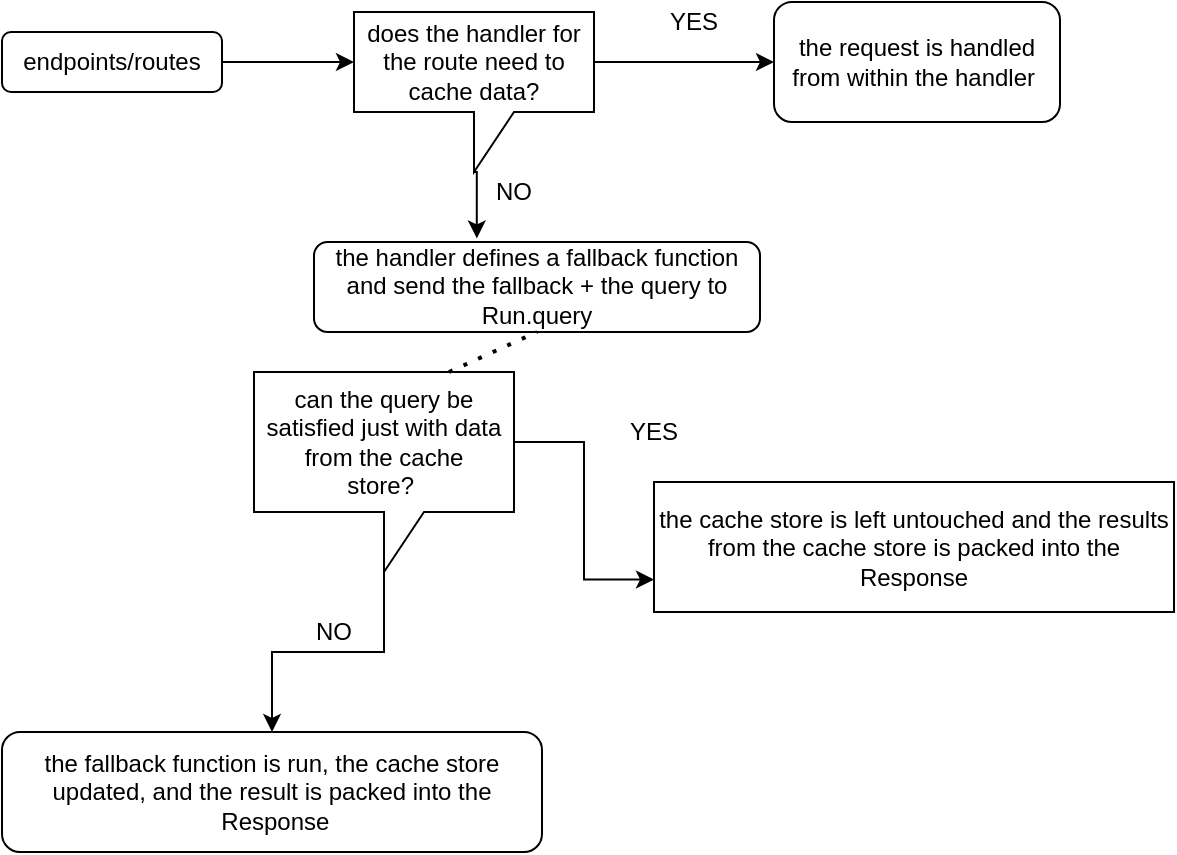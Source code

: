 <mxfile>
    <diagram id="2-HDLEft-S6ZbMlFVCvq" name="Page-1">
        <mxGraphModel dx="1054" dy="634" grid="1" gridSize="10" guides="1" tooltips="1" connect="1" arrows="1" fold="1" page="1" pageScale="1" pageWidth="827" pageHeight="1169" math="0" shadow="0">
            <root>
                <mxCell id="0"/>
                <mxCell id="1" parent="0"/>
                <mxCell id="13" style="edgeStyle=orthogonalEdgeStyle;rounded=0;orthogonalLoop=1;jettySize=auto;html=1;exitX=1;exitY=0.5;exitDx=0;exitDy=0;entryX=0;entryY=0;entryDx=0;entryDy=25;entryPerimeter=0;" edge="1" parent="1" source="2" target="11">
                    <mxGeometry relative="1" as="geometry"/>
                </mxCell>
                <mxCell id="2" value="endpoints/routes&lt;br&gt;" style="rounded=1;whiteSpace=wrap;html=1;" vertex="1" parent="1">
                    <mxGeometry x="121" y="105" width="110" height="30" as="geometry"/>
                </mxCell>
                <mxCell id="5" value="the request is handled from within the handler&amp;nbsp;" style="rounded=1;whiteSpace=wrap;html=1;" vertex="1" parent="1">
                    <mxGeometry x="507" y="90" width="143" height="60" as="geometry"/>
                </mxCell>
                <mxCell id="6" value="the handler defines a fallback function and send the fallback + the query to Run.query&lt;br&gt;" style="rounded=1;whiteSpace=wrap;html=1;perimeterSpacing=0;spacingTop=-1;" vertex="1" parent="1">
                    <mxGeometry x="277" y="210" width="223" height="45" as="geometry"/>
                </mxCell>
                <mxCell id="8" value="the cache store is left untouched and the results from the cache store is packed into the&lt;br&gt;Response" style="rounded=0;whiteSpace=wrap;html=1;" vertex="1" parent="1">
                    <mxGeometry x="447" y="330" width="260" height="65" as="geometry"/>
                </mxCell>
                <mxCell id="9" value="the fallback function is run, the cache store updated, and the result is packed into the&lt;br&gt;&amp;nbsp;Response" style="rounded=1;whiteSpace=wrap;html=1;" vertex="1" parent="1">
                    <mxGeometry x="121" y="455" width="270" height="60" as="geometry"/>
                </mxCell>
                <mxCell id="14" style="edgeStyle=orthogonalEdgeStyle;rounded=0;orthogonalLoop=1;jettySize=auto;html=1;exitX=0;exitY=0;exitDx=120;exitDy=25;exitPerimeter=0;entryX=0;entryY=0.5;entryDx=0;entryDy=0;" edge="1" parent="1" source="11" target="5">
                    <mxGeometry relative="1" as="geometry"/>
                </mxCell>
                <mxCell id="30" style="edgeStyle=orthogonalEdgeStyle;rounded=0;orthogonalLoop=1;jettySize=auto;html=1;exitX=0;exitY=0;exitDx=60;exitDy=80;exitPerimeter=0;entryX=0.365;entryY=-0.04;entryDx=0;entryDy=0;entryPerimeter=0;" edge="1" parent="1" source="11" target="6">
                    <mxGeometry relative="1" as="geometry"/>
                </mxCell>
                <mxCell id="11" value="&lt;span&gt;does the handler for the route need to cache data?&lt;/span&gt;" style="shape=callout;whiteSpace=wrap;html=1;perimeter=calloutPerimeter;" vertex="1" parent="1">
                    <mxGeometry x="297" y="95" width="120" height="80" as="geometry"/>
                </mxCell>
                <mxCell id="15" value="YES" style="text;html=1;strokeColor=none;fillColor=none;align=center;verticalAlign=middle;whiteSpace=wrap;rounded=0;" vertex="1" parent="1">
                    <mxGeometry x="447" y="90" width="40" height="20" as="geometry"/>
                </mxCell>
                <mxCell id="29" style="edgeStyle=orthogonalEdgeStyle;rounded=0;orthogonalLoop=1;jettySize=auto;html=1;exitX=0;exitY=0;exitDx=130;exitDy=35;exitPerimeter=0;entryX=0;entryY=0.75;entryDx=0;entryDy=0;" edge="1" parent="1" source="16" target="8">
                    <mxGeometry relative="1" as="geometry"/>
                </mxCell>
                <mxCell id="37" style="edgeStyle=orthogonalEdgeStyle;rounded=0;orthogonalLoop=1;jettySize=auto;html=1;exitX=0;exitY=0;exitDx=65;exitDy=100;exitPerimeter=0;entryX=0.5;entryY=0;entryDx=0;entryDy=0;" edge="1" parent="1" source="16" target="9">
                    <mxGeometry relative="1" as="geometry"/>
                </mxCell>
                <mxCell id="16" value="&lt;span&gt;can the query be satisfied just with data from the cache&lt;/span&gt;&lt;br&gt;&lt;span&gt;store?&amp;nbsp;&lt;/span&gt;" style="shape=callout;whiteSpace=wrap;html=1;perimeter=calloutPerimeter;" vertex="1" parent="1">
                    <mxGeometry x="247" y="275" width="130" height="100" as="geometry"/>
                </mxCell>
                <mxCell id="17" value="NO" style="text;html=1;strokeColor=none;fillColor=none;align=center;verticalAlign=middle;whiteSpace=wrap;rounded=0;" vertex="1" parent="1">
                    <mxGeometry x="357" y="175" width="40" height="20" as="geometry"/>
                </mxCell>
                <mxCell id="27" value="YES" style="text;html=1;strokeColor=none;fillColor=none;align=center;verticalAlign=middle;whiteSpace=wrap;rounded=0;" vertex="1" parent="1">
                    <mxGeometry x="427" y="295" width="40" height="20" as="geometry"/>
                </mxCell>
                <mxCell id="33" value="" style="endArrow=none;dashed=1;html=1;dashPattern=1 3;strokeWidth=2;entryX=0.5;entryY=1;entryDx=0;entryDy=0;exitX=0.75;exitY=0;exitDx=0;exitDy=0;exitPerimeter=0;" edge="1" parent="1" source="16" target="6">
                    <mxGeometry width="50" height="50" relative="1" as="geometry">
                        <mxPoint x="207" y="375" as="sourcePoint"/>
                        <mxPoint x="257" y="325" as="targetPoint"/>
                    </mxGeometry>
                </mxCell>
                <mxCell id="35" value="NO" style="text;html=1;strokeColor=none;fillColor=none;align=center;verticalAlign=middle;whiteSpace=wrap;rounded=0;" vertex="1" parent="1">
                    <mxGeometry x="267" y="395" width="40" height="20" as="geometry"/>
                </mxCell>
            </root>
        </mxGraphModel>
    </diagram>
</mxfile>